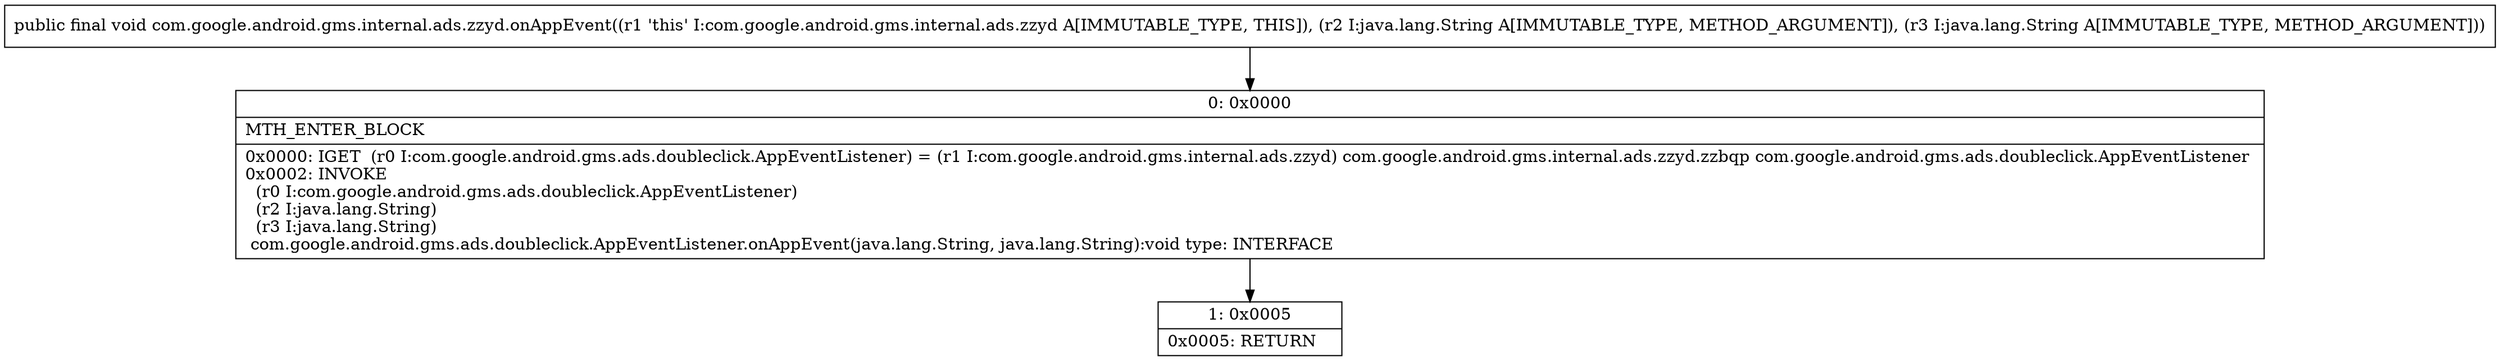 digraph "CFG forcom.google.android.gms.internal.ads.zzyd.onAppEvent(Ljava\/lang\/String;Ljava\/lang\/String;)V" {
Node_0 [shape=record,label="{0\:\ 0x0000|MTH_ENTER_BLOCK\l|0x0000: IGET  (r0 I:com.google.android.gms.ads.doubleclick.AppEventListener) = (r1 I:com.google.android.gms.internal.ads.zzyd) com.google.android.gms.internal.ads.zzyd.zzbqp com.google.android.gms.ads.doubleclick.AppEventListener \l0x0002: INVOKE  \l  (r0 I:com.google.android.gms.ads.doubleclick.AppEventListener)\l  (r2 I:java.lang.String)\l  (r3 I:java.lang.String)\l com.google.android.gms.ads.doubleclick.AppEventListener.onAppEvent(java.lang.String, java.lang.String):void type: INTERFACE \l}"];
Node_1 [shape=record,label="{1\:\ 0x0005|0x0005: RETURN   \l}"];
MethodNode[shape=record,label="{public final void com.google.android.gms.internal.ads.zzyd.onAppEvent((r1 'this' I:com.google.android.gms.internal.ads.zzyd A[IMMUTABLE_TYPE, THIS]), (r2 I:java.lang.String A[IMMUTABLE_TYPE, METHOD_ARGUMENT]), (r3 I:java.lang.String A[IMMUTABLE_TYPE, METHOD_ARGUMENT])) }"];
MethodNode -> Node_0;
Node_0 -> Node_1;
}

